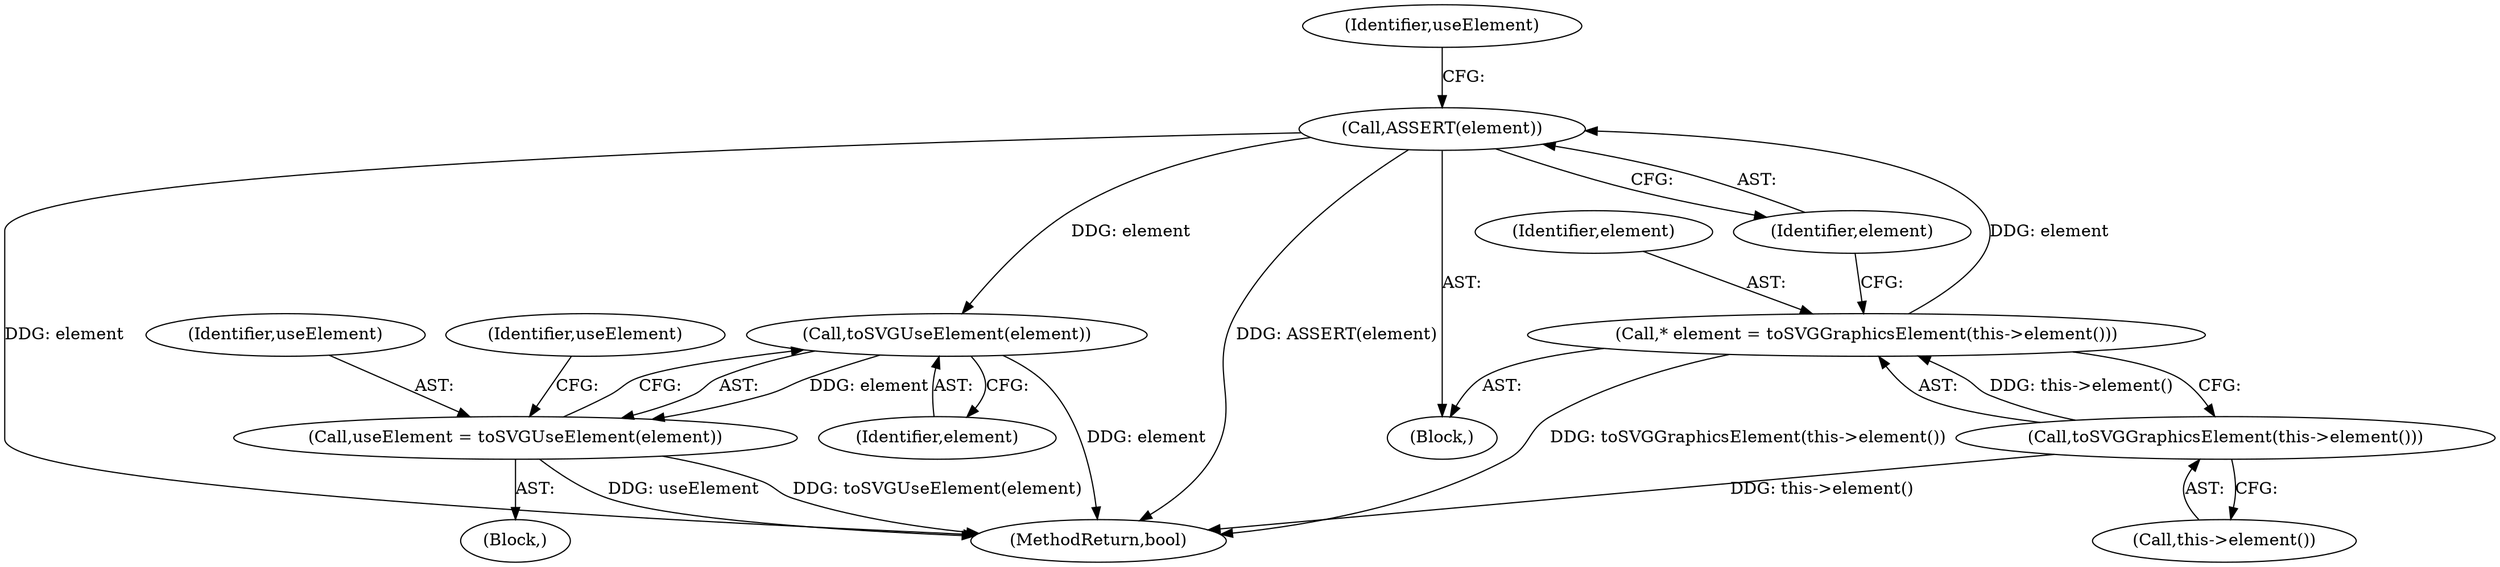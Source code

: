 digraph "0_Chrome_44f1431b20c16d8f8da0ce8ff7bbf2adddcdd785_1@pointer" {
"1000107" [label="(Call,ASSERT(element))"];
"1000103" [label="(Call,* element = toSVGGraphicsElement(this->element()))"];
"1000105" [label="(Call,toSVGGraphicsElement(this->element()))"];
"1000120" [label="(Call,toSVGUseElement(element))"];
"1000118" [label="(Call,useElement = toSVGUseElement(element))"];
"1000118" [label="(Call,useElement = toSVGUseElement(element))"];
"1000121" [label="(Identifier,element)"];
"1000108" [label="(Identifier,element)"];
"1000111" [label="(Identifier,useElement)"];
"1000117" [label="(Block,)"];
"1000104" [label="(Identifier,element)"];
"1000106" [label="(Call,this->element())"];
"1000103" [label="(Call,* element = toSVGGraphicsElement(this->element()))"];
"1000105" [label="(Call,toSVGGraphicsElement(this->element()))"];
"1000101" [label="(Block,)"];
"1000119" [label="(Identifier,useElement)"];
"1000120" [label="(Call,toSVGUseElement(element))"];
"1000142" [label="(Identifier,useElement)"];
"1000107" [label="(Call,ASSERT(element))"];
"1000172" [label="(MethodReturn,bool)"];
"1000107" -> "1000101"  [label="AST: "];
"1000107" -> "1000108"  [label="CFG: "];
"1000108" -> "1000107"  [label="AST: "];
"1000111" -> "1000107"  [label="CFG: "];
"1000107" -> "1000172"  [label="DDG: element"];
"1000107" -> "1000172"  [label="DDG: ASSERT(element)"];
"1000103" -> "1000107"  [label="DDG: element"];
"1000107" -> "1000120"  [label="DDG: element"];
"1000103" -> "1000101"  [label="AST: "];
"1000103" -> "1000105"  [label="CFG: "];
"1000104" -> "1000103"  [label="AST: "];
"1000105" -> "1000103"  [label="AST: "];
"1000108" -> "1000103"  [label="CFG: "];
"1000103" -> "1000172"  [label="DDG: toSVGGraphicsElement(this->element())"];
"1000105" -> "1000103"  [label="DDG: this->element()"];
"1000105" -> "1000106"  [label="CFG: "];
"1000106" -> "1000105"  [label="AST: "];
"1000105" -> "1000172"  [label="DDG: this->element()"];
"1000120" -> "1000118"  [label="AST: "];
"1000120" -> "1000121"  [label="CFG: "];
"1000121" -> "1000120"  [label="AST: "];
"1000118" -> "1000120"  [label="CFG: "];
"1000120" -> "1000172"  [label="DDG: element"];
"1000120" -> "1000118"  [label="DDG: element"];
"1000118" -> "1000117"  [label="AST: "];
"1000119" -> "1000118"  [label="AST: "];
"1000142" -> "1000118"  [label="CFG: "];
"1000118" -> "1000172"  [label="DDG: useElement"];
"1000118" -> "1000172"  [label="DDG: toSVGUseElement(element)"];
}
